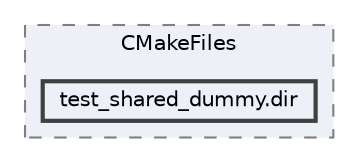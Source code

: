 digraph "/home/alexandros/Documents/PLT/V4/pokemon-championship/build/test/shared/CMakeFiles/test_shared_dummy.dir"
{
 // LATEX_PDF_SIZE
  bgcolor="transparent";
  edge [fontname=Helvetica,fontsize=10,labelfontname=Helvetica,labelfontsize=10];
  node [fontname=Helvetica,fontsize=10,shape=box,height=0.2,width=0.4];
  compound=true
  subgraph clusterdir_f991fab149bec68a3f5345ed5548d471 {
    graph [ bgcolor="#edf0f7", pencolor="grey50", label="CMakeFiles", fontname=Helvetica,fontsize=10 style="filled,dashed", URL="dir_f991fab149bec68a3f5345ed5548d471.html",tooltip=""]
  dir_808221ff22933315e652179fb50f03eb [label="test_shared_dummy.dir", fillcolor="#edf0f7", color="grey25", style="filled,bold", URL="dir_808221ff22933315e652179fb50f03eb.html",tooltip=""];
  }
}
